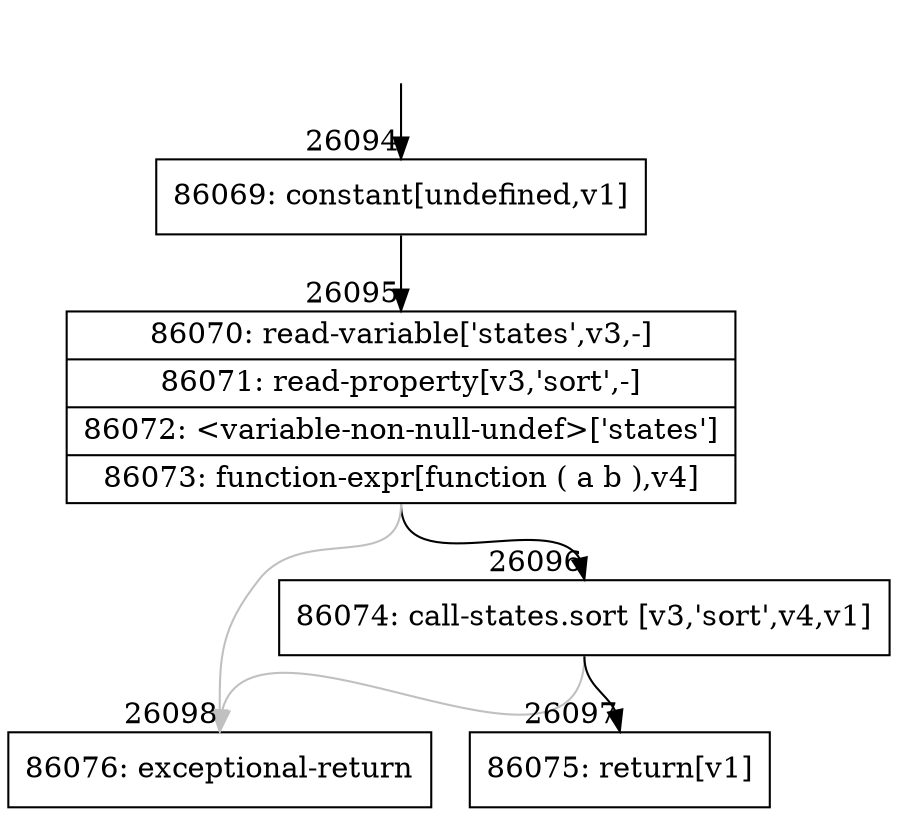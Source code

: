 digraph {
rankdir="TD"
BB_entry2288[shape=none,label=""];
BB_entry2288 -> BB26094 [tailport=s, headport=n, headlabel="    26094"]
BB26094 [shape=record label="{86069: constant[undefined,v1]}" ] 
BB26094 -> BB26095 [tailport=s, headport=n, headlabel="      26095"]
BB26095 [shape=record label="{86070: read-variable['states',v3,-]|86071: read-property[v3,'sort',-]|86072: \<variable-non-null-undef\>['states']|86073: function-expr[function ( a b ),v4]}" ] 
BB26095 -> BB26096 [tailport=s, headport=n, headlabel="      26096"]
BB26095 -> BB26098 [tailport=s, headport=n, color=gray, headlabel="      26098"]
BB26096 [shape=record label="{86074: call-states.sort [v3,'sort',v4,v1]}" ] 
BB26096 -> BB26097 [tailport=s, headport=n, headlabel="      26097"]
BB26096 -> BB26098 [tailport=s, headport=n, color=gray]
BB26097 [shape=record label="{86075: return[v1]}" ] 
BB26098 [shape=record label="{86076: exceptional-return}" ] 
//#$~ 47731
}

